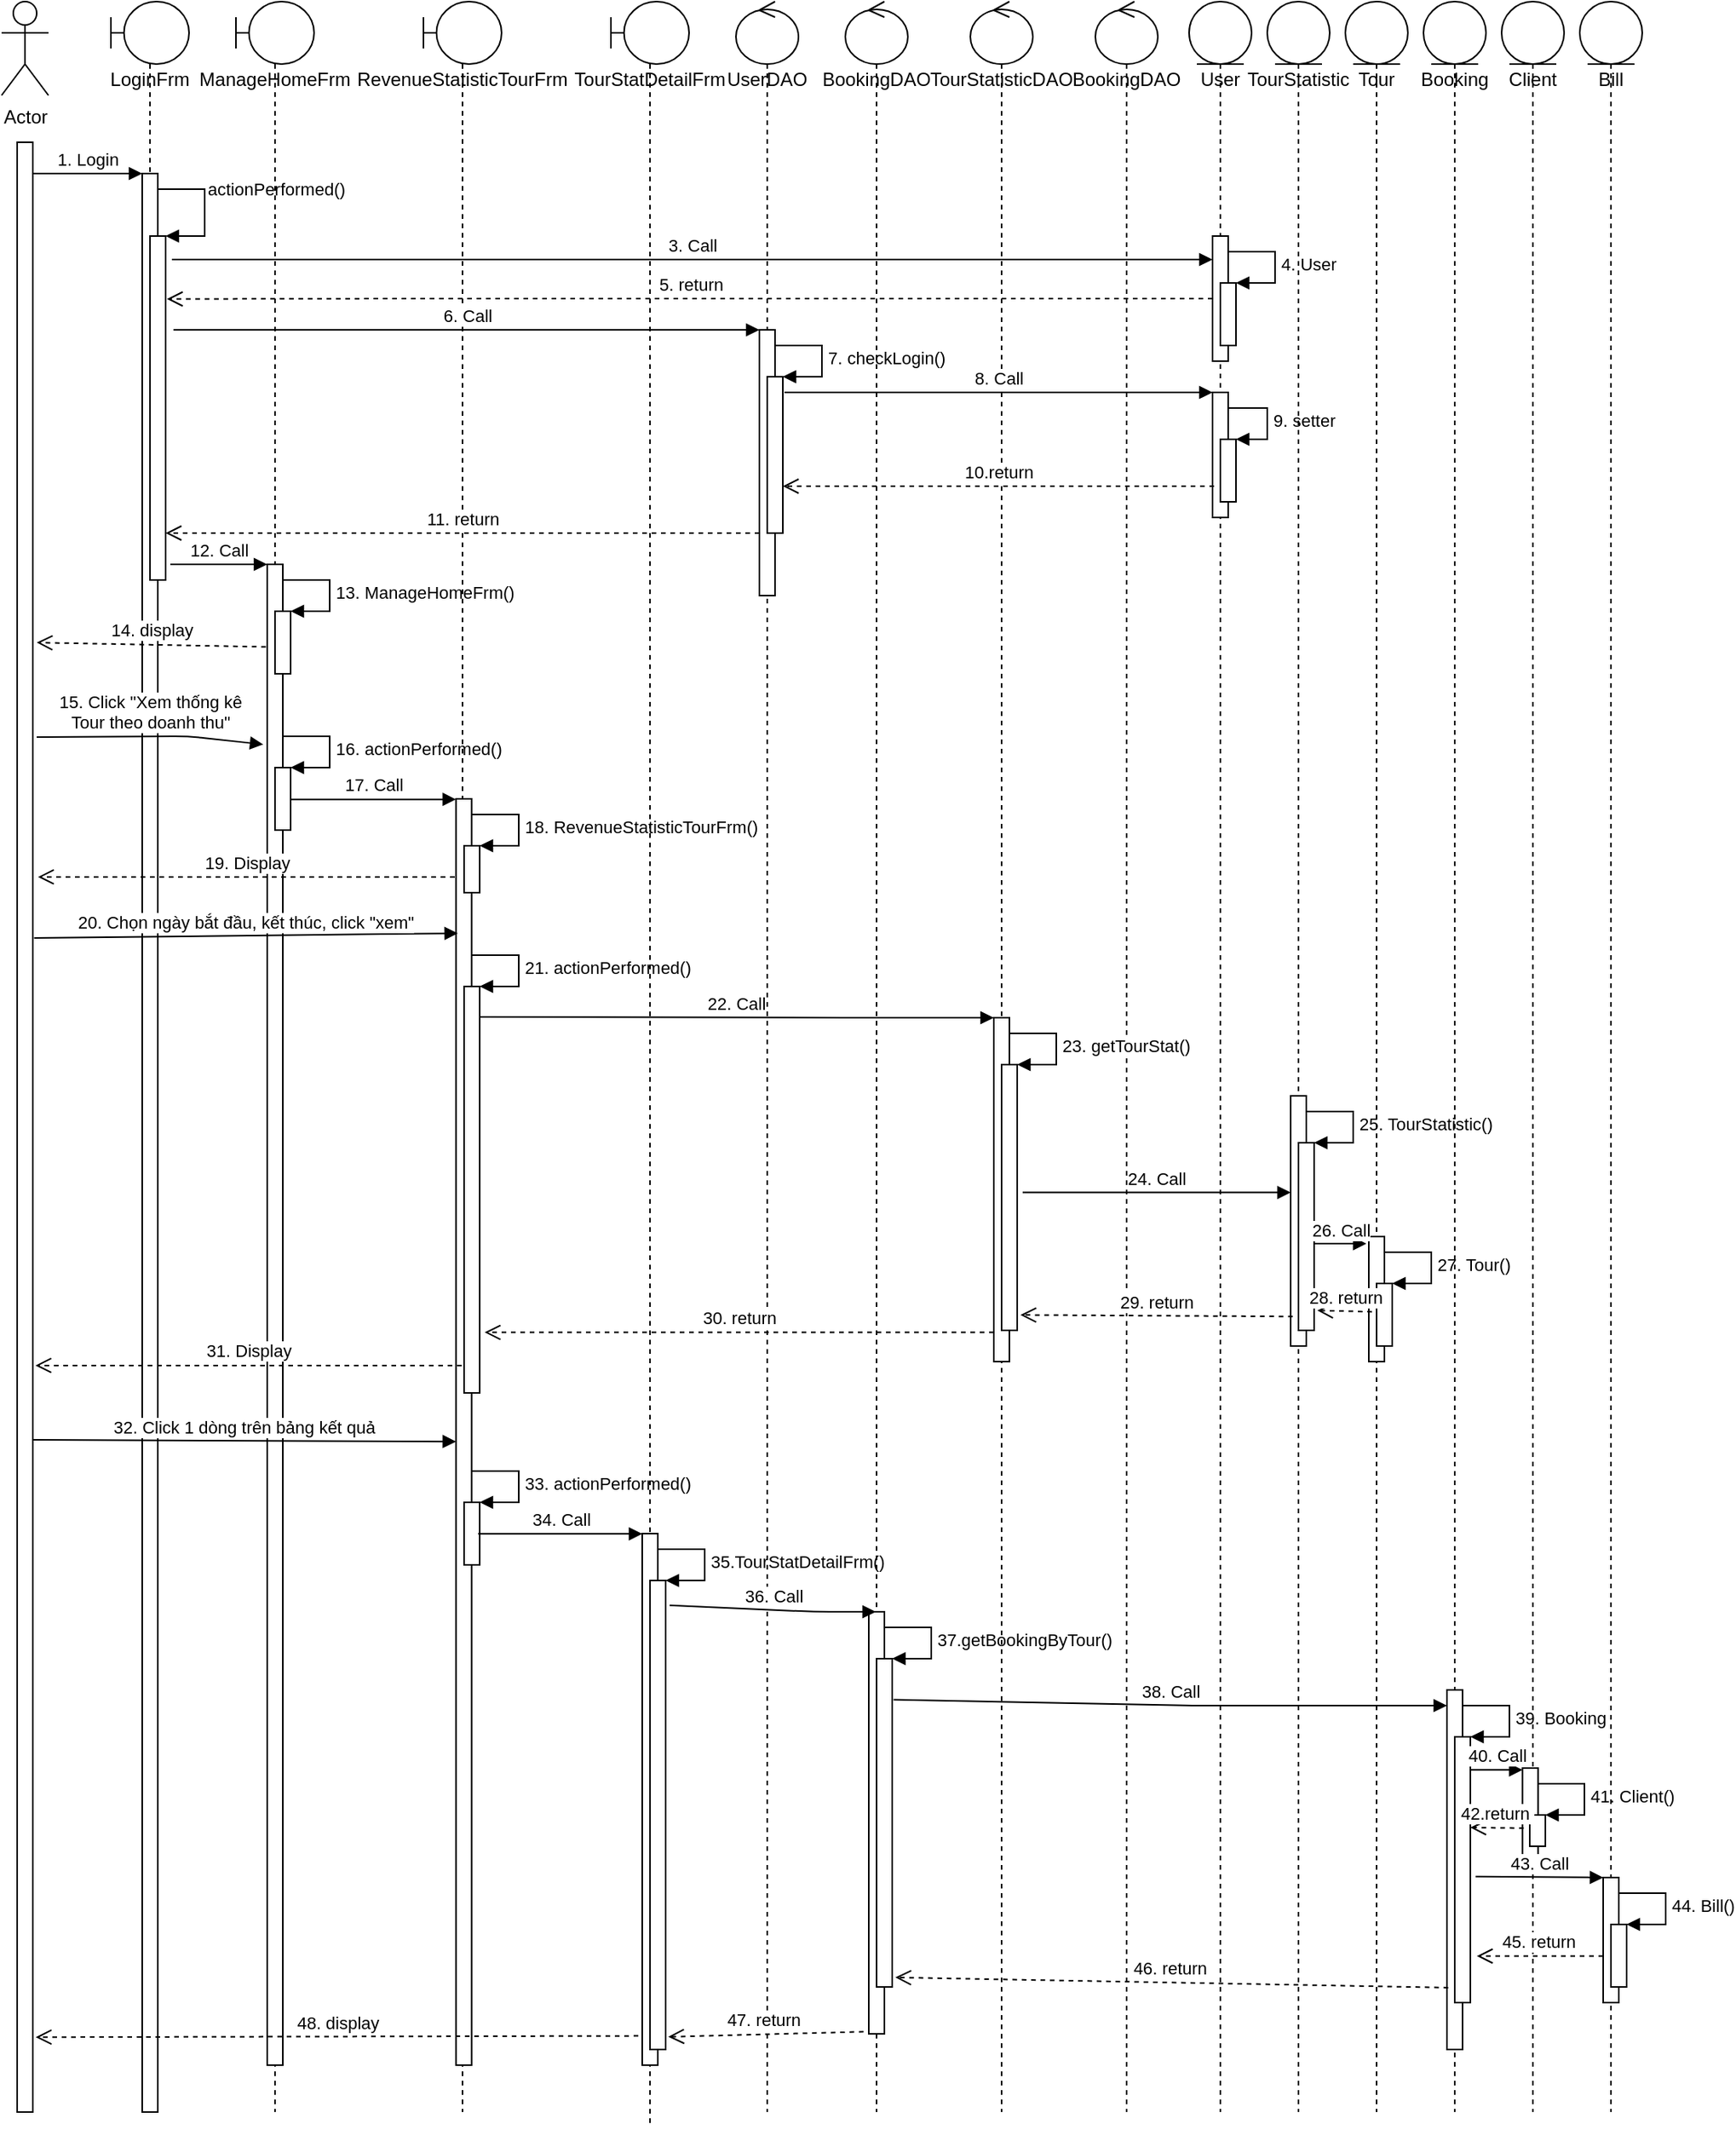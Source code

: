 <mxfile version="14.6.12" type="github">
  <diagram id="4KSGlFHtcbFubqA_0ad3" name="Page-1">
    <mxGraphModel dx="2031" dy="1189" grid="1" gridSize="10" guides="1" tooltips="1" connect="1" arrows="1" fold="1" page="1" pageScale="1" pageWidth="850" pageHeight="1100" math="0" shadow="0">
      <root>
        <mxCell id="0" />
        <mxCell id="1" parent="0" />
        <mxCell id="leJkpRWJauK3kYzL0tL3-1" value="Actor" style="shape=umlActor;verticalLabelPosition=bottom;verticalAlign=top;html=1;" vertex="1" parent="1">
          <mxGeometry x="70" y="50" width="30" height="60" as="geometry" />
        </mxCell>
        <mxCell id="leJkpRWJauK3kYzL0tL3-3" value="" style="shape=corner;whiteSpace=wrap;html=1;" vertex="1" parent="1">
          <mxGeometry x="80" y="140" width="10" height="1260" as="geometry" />
        </mxCell>
        <mxCell id="leJkpRWJauK3kYzL0tL3-4" value="LoginFrm" style="shape=umlLifeline;participant=umlBoundary;perimeter=lifelinePerimeter;whiteSpace=wrap;html=1;container=1;collapsible=0;recursiveResize=0;verticalAlign=top;spacingTop=36;outlineConnect=0;" vertex="1" parent="1">
          <mxGeometry x="140" y="50" width="50" height="1350" as="geometry" />
        </mxCell>
        <mxCell id="leJkpRWJauK3kYzL0tL3-24" value="" style="html=1;points=[];perimeter=orthogonalPerimeter;" vertex="1" parent="leJkpRWJauK3kYzL0tL3-4">
          <mxGeometry x="20" y="110" width="10" height="1240" as="geometry" />
        </mxCell>
        <mxCell id="leJkpRWJauK3kYzL0tL3-55" value="" style="html=1;points=[];perimeter=orthogonalPerimeter;" vertex="1" parent="leJkpRWJauK3kYzL0tL3-4">
          <mxGeometry x="25" y="150" width="10" height="220" as="geometry" />
        </mxCell>
        <mxCell id="leJkpRWJauK3kYzL0tL3-56" value="actionPerformed()" style="edgeStyle=orthogonalEdgeStyle;html=1;align=left;spacingLeft=2;endArrow=block;rounded=0;entryX=1;entryY=0;" edge="1" target="leJkpRWJauK3kYzL0tL3-55" parent="leJkpRWJauK3kYzL0tL3-4">
          <mxGeometry relative="1" as="geometry">
            <mxPoint x="30" y="150" as="sourcePoint" />
            <Array as="points">
              <mxPoint x="30" y="120" />
              <mxPoint x="60" y="120" />
              <mxPoint x="60" y="150" />
            </Array>
          </mxGeometry>
        </mxCell>
        <mxCell id="leJkpRWJauK3kYzL0tL3-5" value="ManageHomeFrm" style="shape=umlLifeline;participant=umlBoundary;perimeter=lifelinePerimeter;whiteSpace=wrap;html=1;container=1;collapsible=0;recursiveResize=0;verticalAlign=top;spacingTop=36;outlineConnect=0;" vertex="1" parent="1">
          <mxGeometry x="220" y="50" width="50" height="1350" as="geometry" />
        </mxCell>
        <mxCell id="leJkpRWJauK3kYzL0tL3-58" value="" style="html=1;points=[];perimeter=orthogonalPerimeter;" vertex="1" parent="leJkpRWJauK3kYzL0tL3-5">
          <mxGeometry x="20" y="360" width="10" height="960" as="geometry" />
        </mxCell>
        <mxCell id="leJkpRWJauK3kYzL0tL3-60" value="" style="html=1;points=[];perimeter=orthogonalPerimeter;" vertex="1" parent="leJkpRWJauK3kYzL0tL3-5">
          <mxGeometry x="25" y="390" width="10" height="40" as="geometry" />
        </mxCell>
        <mxCell id="leJkpRWJauK3kYzL0tL3-61" value="13. ManageHomeFrm()" style="edgeStyle=orthogonalEdgeStyle;html=1;align=left;spacingLeft=2;endArrow=block;rounded=0;entryX=1;entryY=0;" edge="1" target="leJkpRWJauK3kYzL0tL3-60" parent="leJkpRWJauK3kYzL0tL3-5">
          <mxGeometry relative="1" as="geometry">
            <mxPoint x="30" y="370" as="sourcePoint" />
            <Array as="points">
              <mxPoint x="60" y="370" />
            </Array>
          </mxGeometry>
        </mxCell>
        <mxCell id="leJkpRWJauK3kYzL0tL3-65" value="" style="html=1;points=[];perimeter=orthogonalPerimeter;" vertex="1" parent="leJkpRWJauK3kYzL0tL3-5">
          <mxGeometry x="25" y="490" width="10" height="40" as="geometry" />
        </mxCell>
        <mxCell id="leJkpRWJauK3kYzL0tL3-66" value="16. actionPerformed()" style="edgeStyle=orthogonalEdgeStyle;html=1;align=left;spacingLeft=2;endArrow=block;rounded=0;entryX=1;entryY=0;" edge="1" target="leJkpRWJauK3kYzL0tL3-65" parent="leJkpRWJauK3kYzL0tL3-5">
          <mxGeometry relative="1" as="geometry">
            <mxPoint x="30" y="470" as="sourcePoint" />
            <Array as="points">
              <mxPoint x="60" y="470" />
            </Array>
          </mxGeometry>
        </mxCell>
        <mxCell id="leJkpRWJauK3kYzL0tL3-6" value="RevenueStatisticTourFrm" style="shape=umlLifeline;participant=umlBoundary;perimeter=lifelinePerimeter;whiteSpace=wrap;html=1;container=1;collapsible=0;recursiveResize=0;verticalAlign=top;spacingTop=36;outlineConnect=0;" vertex="1" parent="1">
          <mxGeometry x="340" y="50" width="50" height="1350" as="geometry" />
        </mxCell>
        <mxCell id="leJkpRWJauK3kYzL0tL3-68" value="" style="html=1;points=[];perimeter=orthogonalPerimeter;" vertex="1" parent="leJkpRWJauK3kYzL0tL3-6">
          <mxGeometry x="20.83" y="510" width="10" height="810" as="geometry" />
        </mxCell>
        <mxCell id="leJkpRWJauK3kYzL0tL3-70" value="" style="html=1;points=[];perimeter=orthogonalPerimeter;" vertex="1" parent="leJkpRWJauK3kYzL0tL3-6">
          <mxGeometry x="26" y="540" width="10" height="30" as="geometry" />
        </mxCell>
        <mxCell id="leJkpRWJauK3kYzL0tL3-71" value="18. RevenueStatisticTourFrm()" style="edgeStyle=orthogonalEdgeStyle;html=1;align=left;spacingLeft=2;endArrow=block;rounded=0;entryX=1;entryY=0;" edge="1" target="leJkpRWJauK3kYzL0tL3-70" parent="leJkpRWJauK3kYzL0tL3-6">
          <mxGeometry relative="1" as="geometry">
            <mxPoint x="31" y="520" as="sourcePoint" />
            <Array as="points">
              <mxPoint x="61" y="520" />
            </Array>
          </mxGeometry>
        </mxCell>
        <mxCell id="leJkpRWJauK3kYzL0tL3-78" value="" style="html=1;points=[];perimeter=orthogonalPerimeter;" vertex="1" parent="leJkpRWJauK3kYzL0tL3-6">
          <mxGeometry x="26" y="630" width="10" height="260" as="geometry" />
        </mxCell>
        <mxCell id="leJkpRWJauK3kYzL0tL3-79" value="21. actionPerformed()" style="edgeStyle=orthogonalEdgeStyle;html=1;align=left;spacingLeft=2;endArrow=block;rounded=0;entryX=1;entryY=0;" edge="1" target="leJkpRWJauK3kYzL0tL3-78" parent="leJkpRWJauK3kYzL0tL3-6">
          <mxGeometry relative="1" as="geometry">
            <mxPoint x="31" y="610" as="sourcePoint" />
            <Array as="points">
              <mxPoint x="61" y="610" />
            </Array>
          </mxGeometry>
        </mxCell>
        <mxCell id="leJkpRWJauK3kYzL0tL3-97" value="" style="html=1;points=[];perimeter=orthogonalPerimeter;" vertex="1" parent="leJkpRWJauK3kYzL0tL3-6">
          <mxGeometry x="26" y="960" width="10" height="40" as="geometry" />
        </mxCell>
        <mxCell id="leJkpRWJauK3kYzL0tL3-98" value="33. actionPerformed()" style="edgeStyle=orthogonalEdgeStyle;html=1;align=left;spacingLeft=2;endArrow=block;rounded=0;entryX=1;entryY=0;" edge="1" target="leJkpRWJauK3kYzL0tL3-97" parent="leJkpRWJauK3kYzL0tL3-6">
          <mxGeometry relative="1" as="geometry">
            <mxPoint x="31" y="940" as="sourcePoint" />
            <Array as="points">
              <mxPoint x="61" y="940" />
            </Array>
          </mxGeometry>
        </mxCell>
        <mxCell id="leJkpRWJauK3kYzL0tL3-7" value="TourStatDetailFrm" style="shape=umlLifeline;participant=umlBoundary;perimeter=lifelinePerimeter;whiteSpace=wrap;html=1;container=1;collapsible=0;recursiveResize=0;verticalAlign=top;spacingTop=36;outlineConnect=0;" vertex="1" parent="1">
          <mxGeometry x="460" y="50" width="50" height="1360" as="geometry" />
        </mxCell>
        <mxCell id="leJkpRWJauK3kYzL0tL3-99" value="" style="html=1;points=[];perimeter=orthogonalPerimeter;" vertex="1" parent="leJkpRWJauK3kYzL0tL3-7">
          <mxGeometry x="20" y="980" width="10" height="340" as="geometry" />
        </mxCell>
        <mxCell id="leJkpRWJauK3kYzL0tL3-101" value="" style="html=1;points=[];perimeter=orthogonalPerimeter;" vertex="1" parent="leJkpRWJauK3kYzL0tL3-7">
          <mxGeometry x="25" y="1010" width="10" height="300" as="geometry" />
        </mxCell>
        <mxCell id="leJkpRWJauK3kYzL0tL3-102" value="35.TourStatDetailFrm()" style="edgeStyle=orthogonalEdgeStyle;html=1;align=left;spacingLeft=2;endArrow=block;rounded=0;entryX=1;entryY=0;" edge="1" target="leJkpRWJauK3kYzL0tL3-101" parent="leJkpRWJauK3kYzL0tL3-7">
          <mxGeometry relative="1" as="geometry">
            <mxPoint x="30" y="990" as="sourcePoint" />
            <Array as="points">
              <mxPoint x="60" y="990" />
            </Array>
          </mxGeometry>
        </mxCell>
        <mxCell id="leJkpRWJauK3kYzL0tL3-8" value="UserDAO" style="shape=umlLifeline;participant=umlControl;perimeter=lifelinePerimeter;whiteSpace=wrap;html=1;container=1;collapsible=0;recursiveResize=0;verticalAlign=top;spacingTop=36;outlineConnect=0;" vertex="1" parent="1">
          <mxGeometry x="540" y="50" width="40" height="1350" as="geometry" />
        </mxCell>
        <mxCell id="leJkpRWJauK3kYzL0tL3-44" value="" style="html=1;points=[];perimeter=orthogonalPerimeter;" vertex="1" parent="leJkpRWJauK3kYzL0tL3-8">
          <mxGeometry x="15" y="210" width="10" height="170" as="geometry" />
        </mxCell>
        <mxCell id="leJkpRWJauK3kYzL0tL3-46" value="" style="html=1;points=[];perimeter=orthogonalPerimeter;" vertex="1" parent="leJkpRWJauK3kYzL0tL3-8">
          <mxGeometry x="20" y="240" width="10" height="100" as="geometry" />
        </mxCell>
        <mxCell id="leJkpRWJauK3kYzL0tL3-47" value="7. checkLogin()" style="edgeStyle=orthogonalEdgeStyle;html=1;align=left;spacingLeft=2;endArrow=block;rounded=0;entryX=1;entryY=0;" edge="1" target="leJkpRWJauK3kYzL0tL3-46" parent="leJkpRWJauK3kYzL0tL3-8">
          <mxGeometry relative="1" as="geometry">
            <mxPoint x="25" y="220" as="sourcePoint" />
            <Array as="points">
              <mxPoint x="55" y="220" />
            </Array>
          </mxGeometry>
        </mxCell>
        <mxCell id="leJkpRWJauK3kYzL0tL3-9" value="BookingDAO" style="shape=umlLifeline;participant=umlControl;perimeter=lifelinePerimeter;whiteSpace=wrap;html=1;container=1;collapsible=0;recursiveResize=0;verticalAlign=top;spacingTop=36;outlineConnect=0;" vertex="1" parent="1">
          <mxGeometry x="610" y="50" width="40" height="1350" as="geometry" />
        </mxCell>
        <mxCell id="leJkpRWJauK3kYzL0tL3-103" value="" style="html=1;points=[];perimeter=orthogonalPerimeter;" vertex="1" parent="leJkpRWJauK3kYzL0tL3-9">
          <mxGeometry x="15" y="1030" width="10" height="270" as="geometry" />
        </mxCell>
        <mxCell id="leJkpRWJauK3kYzL0tL3-107" value="" style="html=1;points=[];perimeter=orthogonalPerimeter;" vertex="1" parent="leJkpRWJauK3kYzL0tL3-9">
          <mxGeometry x="20" y="1060" width="10" height="210" as="geometry" />
        </mxCell>
        <mxCell id="leJkpRWJauK3kYzL0tL3-108" value="37.getBookingByTour()" style="edgeStyle=orthogonalEdgeStyle;html=1;align=left;spacingLeft=2;endArrow=block;rounded=0;entryX=1;entryY=0;" edge="1" target="leJkpRWJauK3kYzL0tL3-107" parent="leJkpRWJauK3kYzL0tL3-9">
          <mxGeometry relative="1" as="geometry">
            <mxPoint x="25" y="1040" as="sourcePoint" />
            <Array as="points">
              <mxPoint x="55" y="1040" />
            </Array>
          </mxGeometry>
        </mxCell>
        <mxCell id="leJkpRWJauK3kYzL0tL3-10" value="BookingDAO" style="shape=umlLifeline;participant=umlControl;perimeter=lifelinePerimeter;whiteSpace=wrap;html=1;container=1;collapsible=0;recursiveResize=0;verticalAlign=top;spacingTop=36;outlineConnect=0;" vertex="1" parent="1">
          <mxGeometry x="770" y="50" width="40" height="1350" as="geometry" />
        </mxCell>
        <mxCell id="leJkpRWJauK3kYzL0tL3-11" value="TourStatisticDAO" style="shape=umlLifeline;participant=umlControl;perimeter=lifelinePerimeter;whiteSpace=wrap;html=1;container=1;collapsible=0;recursiveResize=0;verticalAlign=top;spacingTop=36;outlineConnect=0;" vertex="1" parent="1">
          <mxGeometry x="690" y="50" width="40" height="1350" as="geometry" />
        </mxCell>
        <mxCell id="leJkpRWJauK3kYzL0tL3-80" value="" style="html=1;points=[];perimeter=orthogonalPerimeter;" vertex="1" parent="leJkpRWJauK3kYzL0tL3-11">
          <mxGeometry x="15" y="650" width="10" height="220" as="geometry" />
        </mxCell>
        <mxCell id="leJkpRWJauK3kYzL0tL3-82" value="" style="html=1;points=[];perimeter=orthogonalPerimeter;" vertex="1" parent="leJkpRWJauK3kYzL0tL3-11">
          <mxGeometry x="20" y="680" width="10" height="170" as="geometry" />
        </mxCell>
        <mxCell id="leJkpRWJauK3kYzL0tL3-83" value="23. getTourStat()" style="edgeStyle=orthogonalEdgeStyle;html=1;align=left;spacingLeft=2;endArrow=block;rounded=0;entryX=1;entryY=0;" edge="1" target="leJkpRWJauK3kYzL0tL3-82" parent="leJkpRWJauK3kYzL0tL3-11">
          <mxGeometry relative="1" as="geometry">
            <mxPoint x="25" y="660" as="sourcePoint" />
            <Array as="points">
              <mxPoint x="55" y="660" />
            </Array>
          </mxGeometry>
        </mxCell>
        <mxCell id="leJkpRWJauK3kYzL0tL3-12" value="User" style="shape=umlLifeline;participant=umlEntity;perimeter=lifelinePerimeter;whiteSpace=wrap;html=1;container=1;collapsible=0;recursiveResize=0;verticalAlign=top;spacingTop=36;outlineConnect=0;" vertex="1" parent="1">
          <mxGeometry x="830" y="50" width="40" height="1350" as="geometry" />
        </mxCell>
        <mxCell id="leJkpRWJauK3kYzL0tL3-30" value="" style="html=1;points=[];perimeter=orthogonalPerimeter;" vertex="1" parent="leJkpRWJauK3kYzL0tL3-12">
          <mxGeometry x="15" y="150" width="10" height="80" as="geometry" />
        </mxCell>
        <mxCell id="leJkpRWJauK3kYzL0tL3-40" value="" style="html=1;points=[];perimeter=orthogonalPerimeter;" vertex="1" parent="leJkpRWJauK3kYzL0tL3-12">
          <mxGeometry x="20" y="180" width="10" height="40" as="geometry" />
        </mxCell>
        <mxCell id="leJkpRWJauK3kYzL0tL3-41" value="4. User" style="edgeStyle=orthogonalEdgeStyle;html=1;align=left;spacingLeft=2;endArrow=block;rounded=0;entryX=1;entryY=0;" edge="1" target="leJkpRWJauK3kYzL0tL3-40" parent="leJkpRWJauK3kYzL0tL3-12">
          <mxGeometry relative="1" as="geometry">
            <mxPoint x="25" y="160" as="sourcePoint" />
            <Array as="points">
              <mxPoint x="55" y="160" />
            </Array>
          </mxGeometry>
        </mxCell>
        <mxCell id="leJkpRWJauK3kYzL0tL3-48" value="" style="html=1;points=[];perimeter=orthogonalPerimeter;" vertex="1" parent="leJkpRWJauK3kYzL0tL3-12">
          <mxGeometry x="15" y="250" width="10" height="80" as="geometry" />
        </mxCell>
        <mxCell id="leJkpRWJauK3kYzL0tL3-50" value="" style="html=1;points=[];perimeter=orthogonalPerimeter;" vertex="1" parent="leJkpRWJauK3kYzL0tL3-12">
          <mxGeometry x="20" y="280" width="10" height="40" as="geometry" />
        </mxCell>
        <mxCell id="leJkpRWJauK3kYzL0tL3-51" value="9. setter" style="edgeStyle=orthogonalEdgeStyle;html=1;align=left;spacingLeft=2;endArrow=block;rounded=0;entryX=1;entryY=0;" edge="1" target="leJkpRWJauK3kYzL0tL3-50" parent="leJkpRWJauK3kYzL0tL3-12">
          <mxGeometry relative="1" as="geometry">
            <mxPoint x="25" y="260" as="sourcePoint" />
            <Array as="points">
              <mxPoint x="50" y="260" />
            </Array>
          </mxGeometry>
        </mxCell>
        <mxCell id="leJkpRWJauK3kYzL0tL3-13" value="TourStatistic" style="shape=umlLifeline;participant=umlEntity;perimeter=lifelinePerimeter;whiteSpace=wrap;html=1;container=1;collapsible=0;recursiveResize=0;verticalAlign=top;spacingTop=36;outlineConnect=0;" vertex="1" parent="1">
          <mxGeometry x="880" y="50" width="40" height="1350" as="geometry" />
        </mxCell>
        <mxCell id="leJkpRWJauK3kYzL0tL3-84" value="" style="html=1;points=[];perimeter=orthogonalPerimeter;" vertex="1" parent="leJkpRWJauK3kYzL0tL3-13">
          <mxGeometry x="15" y="700" width="10" height="160" as="geometry" />
        </mxCell>
        <mxCell id="leJkpRWJauK3kYzL0tL3-86" value="" style="html=1;points=[];perimeter=orthogonalPerimeter;" vertex="1" parent="leJkpRWJauK3kYzL0tL3-13">
          <mxGeometry x="20" y="730" width="10" height="120" as="geometry" />
        </mxCell>
        <mxCell id="leJkpRWJauK3kYzL0tL3-87" value="25. TourStatistic()" style="edgeStyle=orthogonalEdgeStyle;html=1;align=left;spacingLeft=2;endArrow=block;rounded=0;entryX=1;entryY=0;" edge="1" target="leJkpRWJauK3kYzL0tL3-86" parent="leJkpRWJauK3kYzL0tL3-13">
          <mxGeometry relative="1" as="geometry">
            <mxPoint x="25" y="710" as="sourcePoint" />
            <Array as="points">
              <mxPoint x="55" y="710" />
            </Array>
          </mxGeometry>
        </mxCell>
        <mxCell id="leJkpRWJauK3kYzL0tL3-14" value="Tour" style="shape=umlLifeline;participant=umlEntity;perimeter=lifelinePerimeter;whiteSpace=wrap;html=1;container=1;collapsible=0;recursiveResize=0;verticalAlign=top;spacingTop=36;outlineConnect=0;" vertex="1" parent="1">
          <mxGeometry x="930" y="50" width="40" height="1350" as="geometry" />
        </mxCell>
        <mxCell id="leJkpRWJauK3kYzL0tL3-88" value="" style="html=1;points=[];perimeter=orthogonalPerimeter;" vertex="1" parent="leJkpRWJauK3kYzL0tL3-14">
          <mxGeometry x="15" y="790" width="10" height="80" as="geometry" />
        </mxCell>
        <mxCell id="leJkpRWJauK3kYzL0tL3-90" value="" style="html=1;points=[];perimeter=orthogonalPerimeter;" vertex="1" parent="leJkpRWJauK3kYzL0tL3-14">
          <mxGeometry x="20" y="820" width="10" height="40" as="geometry" />
        </mxCell>
        <mxCell id="leJkpRWJauK3kYzL0tL3-91" value="27. Tour()" style="edgeStyle=orthogonalEdgeStyle;html=1;align=left;spacingLeft=2;endArrow=block;rounded=0;entryX=1;entryY=0;" edge="1" target="leJkpRWJauK3kYzL0tL3-90" parent="leJkpRWJauK3kYzL0tL3-14">
          <mxGeometry relative="1" as="geometry">
            <mxPoint x="25" y="800" as="sourcePoint" />
            <Array as="points">
              <mxPoint x="55" y="800" />
            </Array>
          </mxGeometry>
        </mxCell>
        <mxCell id="leJkpRWJauK3kYzL0tL3-15" value="Booking" style="shape=umlLifeline;participant=umlEntity;perimeter=lifelinePerimeter;whiteSpace=wrap;html=1;container=1;collapsible=0;recursiveResize=0;verticalAlign=top;spacingTop=36;outlineConnect=0;" vertex="1" parent="1">
          <mxGeometry x="980" y="50" width="40" height="1350" as="geometry" />
        </mxCell>
        <mxCell id="leJkpRWJauK3kYzL0tL3-109" value="" style="html=1;points=[];perimeter=orthogonalPerimeter;" vertex="1" parent="leJkpRWJauK3kYzL0tL3-15">
          <mxGeometry x="15" y="1080" width="10" height="230" as="geometry" />
        </mxCell>
        <mxCell id="leJkpRWJauK3kYzL0tL3-111" value="" style="html=1;points=[];perimeter=orthogonalPerimeter;" vertex="1" parent="leJkpRWJauK3kYzL0tL3-15">
          <mxGeometry x="20" y="1110" width="10" height="170" as="geometry" />
        </mxCell>
        <mxCell id="leJkpRWJauK3kYzL0tL3-112" value="39. Booking&amp;nbsp;" style="edgeStyle=orthogonalEdgeStyle;html=1;align=left;spacingLeft=2;endArrow=block;rounded=0;entryX=1;entryY=0;" edge="1" target="leJkpRWJauK3kYzL0tL3-111" parent="leJkpRWJauK3kYzL0tL3-15">
          <mxGeometry relative="1" as="geometry">
            <mxPoint x="25" y="1090" as="sourcePoint" />
            <Array as="points">
              <mxPoint x="55" y="1090" />
            </Array>
          </mxGeometry>
        </mxCell>
        <mxCell id="leJkpRWJauK3kYzL0tL3-16" value="Client" style="shape=umlLifeline;participant=umlEntity;perimeter=lifelinePerimeter;whiteSpace=wrap;html=1;container=1;collapsible=0;recursiveResize=0;verticalAlign=top;spacingTop=36;outlineConnect=0;" vertex="1" parent="1">
          <mxGeometry x="1030" y="50" width="40" height="1350" as="geometry" />
        </mxCell>
        <mxCell id="leJkpRWJauK3kYzL0tL3-113" value="" style="html=1;points=[];perimeter=orthogonalPerimeter;" vertex="1" parent="leJkpRWJauK3kYzL0tL3-16">
          <mxGeometry x="13.33" y="1130" width="10" height="60" as="geometry" />
        </mxCell>
        <mxCell id="leJkpRWJauK3kYzL0tL3-115" value="" style="html=1;points=[];perimeter=orthogonalPerimeter;" vertex="1" parent="leJkpRWJauK3kYzL0tL3-16">
          <mxGeometry x="18" y="1160" width="10" height="20" as="geometry" />
        </mxCell>
        <mxCell id="leJkpRWJauK3kYzL0tL3-116" value="41. Client()" style="edgeStyle=orthogonalEdgeStyle;html=1;align=left;spacingLeft=2;endArrow=block;rounded=0;entryX=1;entryY=0;" edge="1" target="leJkpRWJauK3kYzL0tL3-115" parent="leJkpRWJauK3kYzL0tL3-16">
          <mxGeometry relative="1" as="geometry">
            <mxPoint x="23" y="1140" as="sourcePoint" />
            <Array as="points">
              <mxPoint x="53" y="1140" />
            </Array>
          </mxGeometry>
        </mxCell>
        <mxCell id="leJkpRWJauK3kYzL0tL3-17" value="Bill" style="shape=umlLifeline;participant=umlEntity;perimeter=lifelinePerimeter;whiteSpace=wrap;html=1;container=1;collapsible=0;recursiveResize=0;verticalAlign=top;spacingTop=36;outlineConnect=0;" vertex="1" parent="1">
          <mxGeometry x="1080" y="50" width="40" height="1350" as="geometry" />
        </mxCell>
        <mxCell id="leJkpRWJauK3kYzL0tL3-118" value="" style="html=1;points=[];perimeter=orthogonalPerimeter;" vertex="1" parent="leJkpRWJauK3kYzL0tL3-17">
          <mxGeometry x="15" y="1200" width="10" height="80" as="geometry" />
        </mxCell>
        <mxCell id="leJkpRWJauK3kYzL0tL3-120" value="" style="html=1;points=[];perimeter=orthogonalPerimeter;" vertex="1" parent="leJkpRWJauK3kYzL0tL3-17">
          <mxGeometry x="20" y="1230" width="10" height="40" as="geometry" />
        </mxCell>
        <mxCell id="leJkpRWJauK3kYzL0tL3-121" value="44. Bill()" style="edgeStyle=orthogonalEdgeStyle;html=1;align=left;spacingLeft=2;endArrow=block;rounded=0;entryX=1;entryY=0;" edge="1" target="leJkpRWJauK3kYzL0tL3-120" parent="leJkpRWJauK3kYzL0tL3-17">
          <mxGeometry relative="1" as="geometry">
            <mxPoint x="25" y="1210" as="sourcePoint" />
            <Array as="points">
              <mxPoint x="55" y="1210" />
            </Array>
          </mxGeometry>
        </mxCell>
        <mxCell id="leJkpRWJauK3kYzL0tL3-25" value="1. Login" style="html=1;verticalAlign=bottom;startArrow=none;endArrow=block;startSize=8;exitX=0;exitY=0;exitDx=10;exitDy=20;exitPerimeter=0;startFill=0;" edge="1" target="leJkpRWJauK3kYzL0tL3-24" parent="1" source="leJkpRWJauK3kYzL0tL3-3">
          <mxGeometry relative="1" as="geometry">
            <mxPoint x="100" y="160" as="sourcePoint" />
          </mxGeometry>
        </mxCell>
        <mxCell id="leJkpRWJauK3kYzL0tL3-31" value="3. Call" style="html=1;verticalAlign=bottom;startArrow=none;endArrow=block;startSize=8;exitX=0.9;exitY=0.25;exitDx=0;exitDy=0;exitPerimeter=0;startFill=0;" edge="1" target="leJkpRWJauK3kYzL0tL3-30" parent="1">
          <mxGeometry relative="1" as="geometry">
            <mxPoint x="179" y="215" as="sourcePoint" />
          </mxGeometry>
        </mxCell>
        <mxCell id="leJkpRWJauK3kYzL0tL3-43" value="5. return" style="html=1;verticalAlign=bottom;endArrow=open;dashed=1;endSize=8;entryX=1.083;entryY=0.183;entryDx=0;entryDy=0;entryPerimeter=0;" edge="1" parent="1" source="leJkpRWJauK3kYzL0tL3-30" target="leJkpRWJauK3kYzL0tL3-55">
          <mxGeometry relative="1" as="geometry">
            <mxPoint x="810" y="248" as="sourcePoint" />
            <mxPoint x="182.0" y="240" as="targetPoint" />
            <Array as="points">
              <mxPoint x="690" y="240" />
              <mxPoint x="340" y="240" />
            </Array>
          </mxGeometry>
        </mxCell>
        <mxCell id="leJkpRWJauK3kYzL0tL3-45" value="6. Call" style="html=1;verticalAlign=bottom;startArrow=none;endArrow=block;startSize=8;startFill=0;" edge="1" target="leJkpRWJauK3kYzL0tL3-44" parent="1">
          <mxGeometry relative="1" as="geometry">
            <mxPoint x="180" y="260" as="sourcePoint" />
          </mxGeometry>
        </mxCell>
        <mxCell id="leJkpRWJauK3kYzL0tL3-49" value="8. Call" style="html=1;verticalAlign=bottom;startArrow=none;endArrow=block;startSize=8;startFill=0;" edge="1" target="leJkpRWJauK3kYzL0tL3-48" parent="1">
          <mxGeometry relative="1" as="geometry">
            <mxPoint x="571" y="300" as="sourcePoint" />
          </mxGeometry>
        </mxCell>
        <mxCell id="leJkpRWJauK3kYzL0tL3-52" value="10.return" style="html=1;verticalAlign=bottom;endArrow=open;dashed=1;endSize=8;entryX=1;entryY=0.7;entryDx=0;entryDy=0;entryPerimeter=0;exitX=-0.4;exitY=0.75;exitDx=0;exitDy=0;exitPerimeter=0;" edge="1" parent="1" source="leJkpRWJauK3kYzL0tL3-50" target="leJkpRWJauK3kYzL0tL3-46">
          <mxGeometry relative="1" as="geometry">
            <mxPoint x="850" y="360" as="sourcePoint" />
            <mxPoint x="770" y="360" as="targetPoint" />
          </mxGeometry>
        </mxCell>
        <mxCell id="leJkpRWJauK3kYzL0tL3-54" value="11. return" style="html=1;verticalAlign=bottom;endArrow=open;dashed=1;endSize=8;" edge="1" parent="1" source="leJkpRWJauK3kYzL0tL3-44" target="leJkpRWJauK3kYzL0tL3-55">
          <mxGeometry relative="1" as="geometry">
            <mxPoint x="540" y="390" as="sourcePoint" />
            <mxPoint x="200" y="390" as="targetPoint" />
            <Array as="points">
              <mxPoint x="400" y="390" />
            </Array>
          </mxGeometry>
        </mxCell>
        <mxCell id="leJkpRWJauK3kYzL0tL3-59" value="12. Call" style="html=1;verticalAlign=bottom;startArrow=none;endArrow=block;startSize=8;startFill=0;" edge="1" target="leJkpRWJauK3kYzL0tL3-58" parent="1">
          <mxGeometry relative="1" as="geometry">
            <mxPoint x="178" y="410" as="sourcePoint" />
          </mxGeometry>
        </mxCell>
        <mxCell id="leJkpRWJauK3kYzL0tL3-62" value="14. display" style="html=1;verticalAlign=bottom;endArrow=open;dashed=1;endSize=8;exitX=-0.083;exitY=0.055;exitDx=0;exitDy=0;exitPerimeter=0;entryX=1.25;entryY=0.254;entryDx=0;entryDy=0;entryPerimeter=0;" edge="1" parent="1" source="leJkpRWJauK3kYzL0tL3-58" target="leJkpRWJauK3kYzL0tL3-3">
          <mxGeometry relative="1" as="geometry">
            <mxPoint x="210" y="460" as="sourcePoint" />
            <mxPoint x="130" y="460" as="targetPoint" />
          </mxGeometry>
        </mxCell>
        <mxCell id="leJkpRWJauK3kYzL0tL3-64" value="15. Click &quot;Xem thống kê&lt;br&gt;Tour theo doanh thu&quot;" style="html=1;verticalAlign=bottom;endArrow=block;exitX=1.25;exitY=0.302;exitDx=0;exitDy=0;exitPerimeter=0;entryX=-0.25;entryY=0.12;entryDx=0;entryDy=0;entryPerimeter=0;" edge="1" parent="1" source="leJkpRWJauK3kYzL0tL3-3" target="leJkpRWJauK3kYzL0tL3-58">
          <mxGeometry width="80" relative="1" as="geometry">
            <mxPoint x="93" y="500" as="sourcePoint" />
            <mxPoint x="220" y="520" as="targetPoint" />
            <Array as="points">
              <mxPoint x="190" y="520" />
            </Array>
          </mxGeometry>
        </mxCell>
        <mxCell id="leJkpRWJauK3kYzL0tL3-69" value="17. Call" style="html=1;verticalAlign=bottom;startArrow=none;endArrow=block;startSize=8;exitX=0.917;exitY=0.258;exitDx=0;exitDy=0;exitPerimeter=0;startFill=0;" edge="1" target="leJkpRWJauK3kYzL0tL3-68" parent="1">
          <mxGeometry relative="1" as="geometry">
            <mxPoint x="255.0" y="560.32" as="sourcePoint" />
          </mxGeometry>
        </mxCell>
        <mxCell id="leJkpRWJauK3kYzL0tL3-72" value="19. Display" style="html=1;verticalAlign=bottom;endArrow=open;dashed=1;endSize=8;entryX=1.333;entryY=0.373;entryDx=0;entryDy=0;entryPerimeter=0;" edge="1" parent="1" target="leJkpRWJauK3kYzL0tL3-3">
          <mxGeometry relative="1" as="geometry">
            <mxPoint x="360" y="610" as="sourcePoint" />
            <mxPoint x="280" y="610" as="targetPoint" />
          </mxGeometry>
        </mxCell>
        <mxCell id="leJkpRWJauK3kYzL0tL3-75" value="20. Chọn ngày bắt đầu, kết thúc, click &quot;xem&quot;" style="html=1;verticalAlign=bottom;endArrow=block;exitX=1.083;exitY=0.404;exitDx=0;exitDy=0;exitPerimeter=0;" edge="1" parent="1" source="leJkpRWJauK3kYzL0tL3-3">
          <mxGeometry width="80" relative="1" as="geometry">
            <mxPoint x="260" y="650" as="sourcePoint" />
            <mxPoint x="362" y="646" as="targetPoint" />
          </mxGeometry>
        </mxCell>
        <mxCell id="leJkpRWJauK3kYzL0tL3-81" value="22. Call" style="html=1;verticalAlign=bottom;startArrow=none;endArrow=block;startSize=8;exitX=0.983;exitY=0.075;exitDx=0;exitDy=0;exitPerimeter=0;startFill=0;" edge="1" target="leJkpRWJauK3kYzL0tL3-80" parent="1" source="leJkpRWJauK3kYzL0tL3-78">
          <mxGeometry relative="1" as="geometry">
            <mxPoint x="400" y="700" as="sourcePoint" />
            <Array as="points">
              <mxPoint x="620" y="700" />
            </Array>
          </mxGeometry>
        </mxCell>
        <mxCell id="leJkpRWJauK3kYzL0tL3-85" value="24. Call" style="html=1;verticalAlign=bottom;startArrow=none;endArrow=block;startSize=8;exitX=1.347;exitY=0.481;exitDx=0;exitDy=0;exitPerimeter=0;startFill=0;" edge="1" target="leJkpRWJauK3kYzL0tL3-84" parent="1" source="leJkpRWJauK3kYzL0tL3-82">
          <mxGeometry relative="1" as="geometry">
            <mxPoint x="835" y="750" as="sourcePoint" />
          </mxGeometry>
        </mxCell>
        <mxCell id="leJkpRWJauK3kYzL0tL3-89" value="26. Call" style="html=1;verticalAlign=bottom;startArrow=none;endArrow=block;startSize=8;startFill=0;entryX=-0.153;entryY=0.057;entryDx=0;entryDy=0;entryPerimeter=0;" edge="1" target="leJkpRWJauK3kYzL0tL3-88" parent="1" source="leJkpRWJauK3kYzL0tL3-86">
          <mxGeometry relative="1" as="geometry">
            <mxPoint x="920" y="845" as="sourcePoint" />
          </mxGeometry>
        </mxCell>
        <mxCell id="leJkpRWJauK3kYzL0tL3-92" value="28. return" style="html=1;verticalAlign=bottom;endArrow=open;dashed=1;endSize=8;exitX=0.2;exitY=0.601;exitDx=0;exitDy=0;exitPerimeter=0;entryX=1.205;entryY=0.894;entryDx=0;entryDy=0;entryPerimeter=0;" edge="1" parent="1" source="leJkpRWJauK3kYzL0tL3-88" target="leJkpRWJauK3kYzL0tL3-86">
          <mxGeometry relative="1" as="geometry">
            <mxPoint x="970" y="990" as="sourcePoint" />
            <mxPoint x="920" y="888" as="targetPoint" />
          </mxGeometry>
        </mxCell>
        <mxCell id="leJkpRWJauK3kYzL0tL3-93" value="29. return" style="html=1;verticalAlign=bottom;endArrow=open;dashed=1;endSize=8;exitX=0.133;exitY=0.882;exitDx=0;exitDy=0;exitPerimeter=0;entryX=1.205;entryY=0.942;entryDx=0;entryDy=0;entryPerimeter=0;" edge="1" parent="1" source="leJkpRWJauK3kYzL0tL3-84" target="leJkpRWJauK3kYzL0tL3-82">
          <mxGeometry relative="1" as="geometry">
            <mxPoint x="850" y="890" as="sourcePoint" />
            <mxPoint x="770" y="890" as="targetPoint" />
          </mxGeometry>
        </mxCell>
        <mxCell id="leJkpRWJauK3kYzL0tL3-94" value="30. return" style="html=1;verticalAlign=bottom;endArrow=open;dashed=1;endSize=8;entryX=1.317;entryY=0.851;entryDx=0;entryDy=0;entryPerimeter=0;" edge="1" parent="1" source="leJkpRWJauK3kYzL0tL3-80" target="leJkpRWJauK3kYzL0tL3-78">
          <mxGeometry relative="1" as="geometry">
            <mxPoint x="620" y="900" as="sourcePoint" />
            <mxPoint x="540" y="900" as="targetPoint" />
          </mxGeometry>
        </mxCell>
        <mxCell id="leJkpRWJauK3kYzL0tL3-95" value="31. Display" style="html=1;verticalAlign=bottom;endArrow=open;dashed=1;endSize=8;entryX=1.167;entryY=0.621;entryDx=0;entryDy=0;entryPerimeter=0;" edge="1" parent="1" source="leJkpRWJauK3kYzL0tL3-6" target="leJkpRWJauK3kYzL0tL3-3">
          <mxGeometry relative="1" as="geometry">
            <mxPoint x="320" y="922" as="sourcePoint" />
            <mxPoint x="100.0" y="920" as="targetPoint" />
          </mxGeometry>
        </mxCell>
        <mxCell id="leJkpRWJauK3kYzL0tL3-96" value="32. Click 1 dòng trên bảng kết quả" style="html=1;verticalAlign=bottom;endArrow=block;exitX=1.083;exitY=0.404;exitDx=0;exitDy=0;exitPerimeter=0;entryX=0.084;entryY=0.167;entryDx=0;entryDy=0;entryPerimeter=0;" edge="1" parent="1">
          <mxGeometry width="80" relative="1" as="geometry">
            <mxPoint x="90.0" y="970" as="sourcePoint" />
            <mxPoint x="360.84" y="971.14" as="targetPoint" />
          </mxGeometry>
        </mxCell>
        <mxCell id="leJkpRWJauK3kYzL0tL3-100" value="34. Call" style="html=1;verticalAlign=bottom;startArrow=none;endArrow=block;startSize=8;exitX=0.9;exitY=0.504;exitDx=0;exitDy=0;exitPerimeter=0;startFill=0;" edge="1" target="leJkpRWJauK3kYzL0tL3-99" parent="1" source="leJkpRWJauK3kYzL0tL3-97">
          <mxGeometry relative="1" as="geometry">
            <mxPoint x="420" y="1030" as="sourcePoint" />
          </mxGeometry>
        </mxCell>
        <mxCell id="leJkpRWJauK3kYzL0tL3-104" value="36. Call" style="html=1;verticalAlign=bottom;startArrow=none;endArrow=block;startSize=8;exitX=1.257;exitY=0.053;exitDx=0;exitDy=0;exitPerimeter=0;startFill=0;" edge="1" target="leJkpRWJauK3kYzL0tL3-9" parent="1" source="leJkpRWJauK3kYzL0tL3-101">
          <mxGeometry relative="1" as="geometry">
            <mxPoint x="530" y="1080" as="sourcePoint" />
            <Array as="points">
              <mxPoint x="590" y="1080" />
            </Array>
          </mxGeometry>
        </mxCell>
        <mxCell id="leJkpRWJauK3kYzL0tL3-110" value="38. Call" style="html=1;verticalAlign=bottom;startArrow=none;endArrow=block;startSize=8;exitX=1.083;exitY=0.125;exitDx=0;exitDy=0;exitPerimeter=0;startFill=0;" edge="1" target="leJkpRWJauK3kYzL0tL3-109" parent="1" source="leJkpRWJauK3kYzL0tL3-107">
          <mxGeometry relative="1" as="geometry">
            <mxPoint x="935" y="1130" as="sourcePoint" />
            <Array as="points">
              <mxPoint x="830" y="1140" />
            </Array>
          </mxGeometry>
        </mxCell>
        <mxCell id="leJkpRWJauK3kYzL0tL3-114" value="40. Call" style="html=1;verticalAlign=bottom;startArrow=none;endArrow=block;startSize=8;exitX=1.167;exitY=0.279;exitDx=0;exitDy=0;exitPerimeter=0;startFill=0;" edge="1" target="leJkpRWJauK3kYzL0tL3-113" parent="1">
          <mxGeometry relative="1" as="geometry">
            <mxPoint x="1010.0" y="1181.16" as="sourcePoint" />
          </mxGeometry>
        </mxCell>
        <mxCell id="leJkpRWJauK3kYzL0tL3-117" value="42.return&amp;nbsp;" style="html=1;verticalAlign=bottom;endArrow=open;dashed=1;endSize=8;exitX=0.084;exitY=0.64;exitDx=0;exitDy=0;exitPerimeter=0;" edge="1" parent="1" source="leJkpRWJauK3kYzL0tL3-113">
          <mxGeometry relative="1" as="geometry">
            <mxPoint x="1000" y="1250" as="sourcePoint" />
            <mxPoint x="1010" y="1218" as="targetPoint" />
          </mxGeometry>
        </mxCell>
        <mxCell id="leJkpRWJauK3kYzL0tL3-119" value="43. Call" style="html=1;verticalAlign=bottom;startArrow=none;endArrow=block;startSize=8;startFill=0;exitX=1.333;exitY=0.526;exitDx=0;exitDy=0;exitPerimeter=0;" edge="1" target="leJkpRWJauK3kYzL0tL3-118" parent="1" source="leJkpRWJauK3kYzL0tL3-111">
          <mxGeometry relative="1" as="geometry">
            <mxPoint x="1020" y="1250" as="sourcePoint" />
          </mxGeometry>
        </mxCell>
        <mxCell id="leJkpRWJauK3kYzL0tL3-123" value="45. return&amp;nbsp;" style="html=1;verticalAlign=bottom;endArrow=open;dashed=1;endSize=8;entryX=1.417;entryY=0.825;entryDx=0;entryDy=0;entryPerimeter=0;" edge="1" parent="1" source="leJkpRWJauK3kYzL0tL3-118" target="leJkpRWJauK3kYzL0tL3-111">
          <mxGeometry relative="1" as="geometry">
            <mxPoint x="1070" y="1300" as="sourcePoint" />
            <mxPoint x="1030" y="1300" as="targetPoint" />
          </mxGeometry>
        </mxCell>
        <mxCell id="leJkpRWJauK3kYzL0tL3-124" value="46. return&amp;nbsp;" style="html=1;verticalAlign=bottom;endArrow=open;dashed=1;endSize=8;exitX=0.083;exitY=0.828;exitDx=0;exitDy=0;exitPerimeter=0;entryX=1.2;entryY=0.971;entryDx=0;entryDy=0;entryPerimeter=0;" edge="1" parent="1" source="leJkpRWJauK3kYzL0tL3-109" target="leJkpRWJauK3kYzL0tL3-107">
          <mxGeometry relative="1" as="geometry">
            <mxPoint x="900" y="1320" as="sourcePoint" />
            <mxPoint x="820" y="1320" as="targetPoint" />
          </mxGeometry>
        </mxCell>
        <mxCell id="leJkpRWJauK3kYzL0tL3-125" value="47. return&amp;nbsp;" style="html=1;verticalAlign=bottom;endArrow=open;dashed=1;endSize=8;entryX=1.167;entryY=0.973;entryDx=0;entryDy=0;entryPerimeter=0;exitX=-0.333;exitY=0.995;exitDx=0;exitDy=0;exitPerimeter=0;" edge="1" parent="1" source="leJkpRWJauK3kYzL0tL3-103" target="leJkpRWJauK3kYzL0tL3-101">
          <mxGeometry relative="1" as="geometry">
            <mxPoint x="590" y="1340" as="sourcePoint" />
            <mxPoint x="510" y="1340" as="targetPoint" />
          </mxGeometry>
        </mxCell>
        <mxCell id="leJkpRWJauK3kYzL0tL3-126" value="48. display" style="html=1;verticalAlign=bottom;endArrow=open;dashed=1;endSize=8;entryX=1.186;entryY=0.962;entryDx=0;entryDy=0;entryPerimeter=0;exitX=-0.25;exitY=0.945;exitDx=0;exitDy=0;exitPerimeter=0;" edge="1" parent="1" source="leJkpRWJauK3kYzL0tL3-99" target="leJkpRWJauK3kYzL0tL3-3">
          <mxGeometry relative="1" as="geometry">
            <mxPoint x="450" y="1352" as="sourcePoint" />
            <mxPoint x="390" y="1350" as="targetPoint" />
          </mxGeometry>
        </mxCell>
      </root>
    </mxGraphModel>
  </diagram>
</mxfile>

